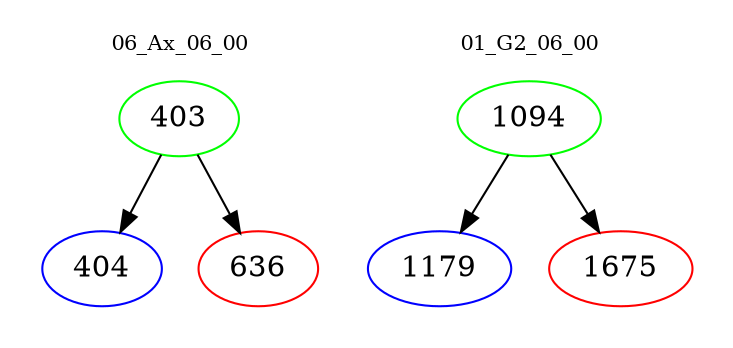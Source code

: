 digraph{
subgraph cluster_0 {
color = white
label = "06_Ax_06_00";
fontsize=10;
T0_403 [label="403", color="green"]
T0_403 -> T0_404 [color="black"]
T0_404 [label="404", color="blue"]
T0_403 -> T0_636 [color="black"]
T0_636 [label="636", color="red"]
}
subgraph cluster_1 {
color = white
label = "01_G2_06_00";
fontsize=10;
T1_1094 [label="1094", color="green"]
T1_1094 -> T1_1179 [color="black"]
T1_1179 [label="1179", color="blue"]
T1_1094 -> T1_1675 [color="black"]
T1_1675 [label="1675", color="red"]
}
}
